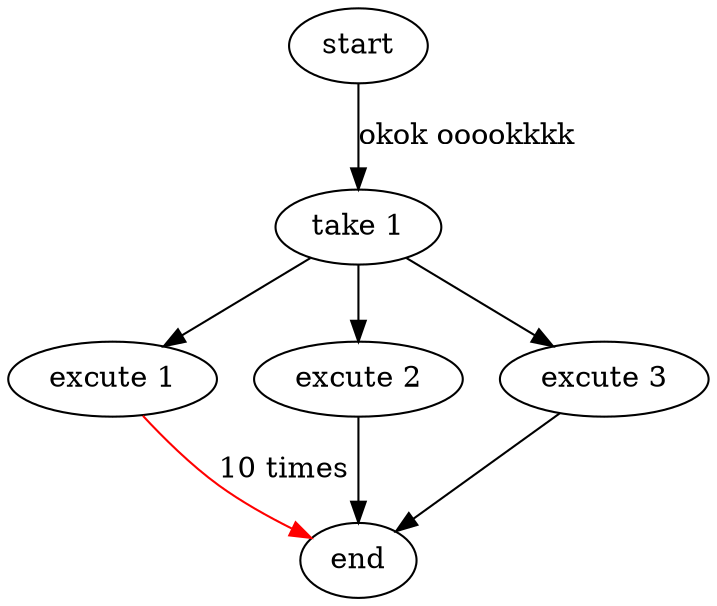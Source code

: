 digraph G{
	start -> take_1[label = "okok ooookkkk"];
	take_1 [label = "take 1"];
	take_1 -> { "excute 1", excute_2, excute_3 };
	excute_2 [label = "excute 2"];
	excute_3 [label = "excute 3"];
	edge [label = "10 times", color = red];
	"excute 1" -> end;
	edge [label = "", color = black];
	{ excute_2, excute_3 } -> end;
}
